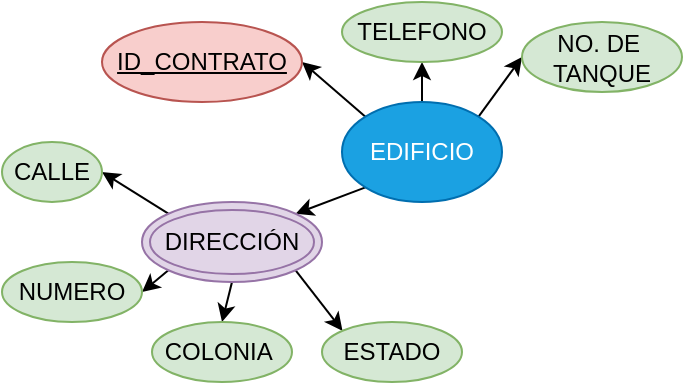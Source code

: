<mxfile version="28.2.5">
  <diagram name="Página-1" id="4hcKJF751DZ4UA6Xd3EJ">
    <mxGraphModel dx="946" dy="610" grid="1" gridSize="10" guides="1" tooltips="1" connect="1" arrows="1" fold="1" page="1" pageScale="1" pageWidth="827" pageHeight="1169" math="0" shadow="0">
      <root>
        <mxCell id="0" />
        <mxCell id="1" parent="0" />
        <mxCell id="7LSQmPvjwTgEG5xh9gKh-4" style="edgeStyle=none;rounded=0;orthogonalLoop=1;jettySize=auto;html=1;exitX=0;exitY=0;exitDx=0;exitDy=0;entryX=1;entryY=0.5;entryDx=0;entryDy=0;" edge="1" parent="1" source="_cm31YwZFD3x66sDCIS0-2" target="_cm31YwZFD3x66sDCIS0-3">
          <mxGeometry relative="1" as="geometry" />
        </mxCell>
        <mxCell id="7LSQmPvjwTgEG5xh9gKh-5" style="edgeStyle=none;rounded=0;orthogonalLoop=1;jettySize=auto;html=1;exitX=0.5;exitY=0;exitDx=0;exitDy=0;entryX=0.5;entryY=1;entryDx=0;entryDy=0;" edge="1" parent="1" source="_cm31YwZFD3x66sDCIS0-2" target="_cm31YwZFD3x66sDCIS0-4">
          <mxGeometry relative="1" as="geometry" />
        </mxCell>
        <mxCell id="7LSQmPvjwTgEG5xh9gKh-6" style="edgeStyle=none;rounded=0;orthogonalLoop=1;jettySize=auto;html=1;exitX=1;exitY=0;exitDx=0;exitDy=0;entryX=0;entryY=0.5;entryDx=0;entryDy=0;" edge="1" parent="1" source="_cm31YwZFD3x66sDCIS0-2" target="7LSQmPvjwTgEG5xh9gKh-1">
          <mxGeometry relative="1" as="geometry" />
        </mxCell>
        <mxCell id="7LSQmPvjwTgEG5xh9gKh-7" style="edgeStyle=none;rounded=0;orthogonalLoop=1;jettySize=auto;html=1;exitX=0;exitY=1;exitDx=0;exitDy=0;entryX=1;entryY=0;entryDx=0;entryDy=0;" edge="1" parent="1" source="_cm31YwZFD3x66sDCIS0-2" target="_cm31YwZFD3x66sDCIS0-8">
          <mxGeometry relative="1" as="geometry" />
        </mxCell>
        <mxCell id="_cm31YwZFD3x66sDCIS0-2" value="&lt;font style=&quot;vertical-align: inherit;&quot; dir=&quot;auto&quot;&gt;&lt;font style=&quot;vertical-align: inherit;&quot; dir=&quot;auto&quot;&gt;EDIFICIO&lt;/font&gt;&lt;/font&gt;" style="ellipse;whiteSpace=wrap;html=1;fillColor=#1ba1e2;fontColor=#ffffff;strokeColor=#006EAF;" parent="1" vertex="1">
          <mxGeometry x="180" y="80" width="80" height="50" as="geometry" />
        </mxCell>
        <mxCell id="_cm31YwZFD3x66sDCIS0-3" value="&lt;font style=&quot;vertical-align: inherit;&quot; dir=&quot;auto&quot;&gt;&lt;font style=&quot;vertical-align: inherit;&quot; dir=&quot;auto&quot;&gt;&lt;u&gt;ID_CONTRATO&lt;/u&gt;&lt;/font&gt;&lt;/font&gt;" style="ellipse;whiteSpace=wrap;html=1;fillColor=#f8cecc;strokeColor=#b85450;" parent="1" vertex="1">
          <mxGeometry x="60" y="40" width="100" height="40" as="geometry" />
        </mxCell>
        <mxCell id="_cm31YwZFD3x66sDCIS0-4" value="&lt;font style=&quot;vertical-align: inherit;&quot; dir=&quot;auto&quot;&gt;&lt;font style=&quot;vertical-align: inherit;&quot; dir=&quot;auto&quot;&gt;TELEFONO&lt;/font&gt;&lt;/font&gt;" style="ellipse;whiteSpace=wrap;html=1;fillColor=#d5e8d4;strokeColor=#82b366;" parent="1" vertex="1">
          <mxGeometry x="180" y="30" width="80" height="30" as="geometry" />
        </mxCell>
        <mxCell id="7LSQmPvjwTgEG5xh9gKh-8" style="edgeStyle=none;rounded=0;orthogonalLoop=1;jettySize=auto;html=1;exitX=0;exitY=0;exitDx=0;exitDy=0;entryX=1;entryY=0.5;entryDx=0;entryDy=0;" edge="1" parent="1" source="_cm31YwZFD3x66sDCIS0-8" target="_cm31YwZFD3x66sDCIS0-9">
          <mxGeometry relative="1" as="geometry" />
        </mxCell>
        <mxCell id="7LSQmPvjwTgEG5xh9gKh-10" style="edgeStyle=none;rounded=0;orthogonalLoop=1;jettySize=auto;html=1;exitX=0.5;exitY=1;exitDx=0;exitDy=0;entryX=0.5;entryY=0;entryDx=0;entryDy=0;" edge="1" parent="1" source="_cm31YwZFD3x66sDCIS0-8" target="_cm31YwZFD3x66sDCIS0-11">
          <mxGeometry relative="1" as="geometry" />
        </mxCell>
        <mxCell id="7LSQmPvjwTgEG5xh9gKh-11" style="edgeStyle=none;rounded=0;orthogonalLoop=1;jettySize=auto;html=1;exitX=1;exitY=1;exitDx=0;exitDy=0;entryX=0;entryY=0;entryDx=0;entryDy=0;" edge="1" parent="1" source="_cm31YwZFD3x66sDCIS0-8" target="imKS5gH4O5o035kuNOYc-1">
          <mxGeometry relative="1" as="geometry" />
        </mxCell>
        <mxCell id="7LSQmPvjwTgEG5xh9gKh-12" style="edgeStyle=none;rounded=0;orthogonalLoop=1;jettySize=auto;html=1;exitX=0;exitY=1;exitDx=0;exitDy=0;entryX=1;entryY=0.5;entryDx=0;entryDy=0;" edge="1" parent="1" source="_cm31YwZFD3x66sDCIS0-8" target="_cm31YwZFD3x66sDCIS0-10">
          <mxGeometry relative="1" as="geometry" />
        </mxCell>
        <mxCell id="_cm31YwZFD3x66sDCIS0-8" value="&lt;font style=&quot;vertical-align: inherit;&quot; dir=&quot;auto&quot;&gt;&lt;font style=&quot;vertical-align: inherit;&quot; dir=&quot;auto&quot;&gt;DIRECCIÓN&lt;/font&gt;&lt;/font&gt;" style="ellipse;shape=doubleEllipse;whiteSpace=wrap;html=1;fillColor=#e1d5e7;strokeColor=#9673a6;" parent="1" vertex="1">
          <mxGeometry x="80" y="130" width="90" height="40" as="geometry" />
        </mxCell>
        <mxCell id="_cm31YwZFD3x66sDCIS0-9" value="&lt;font style=&quot;vertical-align: inherit;&quot; dir=&quot;auto&quot;&gt;&lt;font style=&quot;vertical-align: inherit;&quot; dir=&quot;auto&quot;&gt;CALLE&lt;/font&gt;&lt;/font&gt;" style="ellipse;whiteSpace=wrap;html=1;fillColor=#d5e8d4;strokeColor=#82b366;" parent="1" vertex="1">
          <mxGeometry x="10" y="100" width="50" height="30" as="geometry" />
        </mxCell>
        <mxCell id="_cm31YwZFD3x66sDCIS0-10" value="&lt;font style=&quot;vertical-align: inherit;&quot; dir=&quot;auto&quot;&gt;&lt;font style=&quot;vertical-align: inherit;&quot; dir=&quot;auto&quot;&gt;NUMERO&lt;/font&gt;&lt;/font&gt;" style="ellipse;whiteSpace=wrap;html=1;fillColor=#d5e8d4;strokeColor=#82b366;" parent="1" vertex="1">
          <mxGeometry x="10" y="160" width="70" height="30" as="geometry" />
        </mxCell>
        <mxCell id="_cm31YwZFD3x66sDCIS0-11" value="&lt;font style=&quot;vertical-align: inherit;&quot; dir=&quot;auto&quot;&gt;&lt;font style=&quot;vertical-align: inherit;&quot; dir=&quot;auto&quot;&gt;COLONIA&amp;nbsp;&lt;/font&gt;&lt;/font&gt;" style="ellipse;whiteSpace=wrap;html=1;fillColor=#d5e8d4;strokeColor=#82b366;" parent="1" vertex="1">
          <mxGeometry x="85" y="190" width="70" height="30" as="geometry" />
        </mxCell>
        <mxCell id="imKS5gH4O5o035kuNOYc-1" value="&lt;font style=&quot;vertical-align: inherit;&quot; dir=&quot;auto&quot;&gt;&lt;font style=&quot;vertical-align: inherit;&quot; dir=&quot;auto&quot;&gt;ESTADO&lt;/font&gt;&lt;/font&gt;" style="ellipse;whiteSpace=wrap;html=1;fillColor=#d5e8d4;strokeColor=#82b366;" parent="1" vertex="1">
          <mxGeometry x="170" y="190" width="70" height="30" as="geometry" />
        </mxCell>
        <mxCell id="7LSQmPvjwTgEG5xh9gKh-1" value="NO. DE&amp;nbsp;&lt;div&gt;TANQUE&lt;/div&gt;" style="ellipse;whiteSpace=wrap;html=1;fillColor=#d5e8d4;strokeColor=#82b366;" vertex="1" parent="1">
          <mxGeometry x="270" y="40" width="80" height="35" as="geometry" />
        </mxCell>
      </root>
    </mxGraphModel>
  </diagram>
</mxfile>

